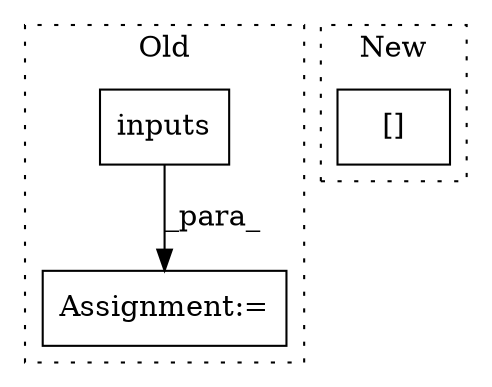 digraph G {
subgraph cluster0 {
1 [label="inputs" a="32" s="1735" l="8" shape="box"];
3 [label="Assignment:=" a="7" s="1726" l="26" shape="box"];
label = "Old";
style="dotted";
}
subgraph cluster1 {
2 [label="[]" a="2" s="2554,2562" l="2,1" shape="box"];
label = "New";
style="dotted";
}
1 -> 3 [label="_para_"];
}